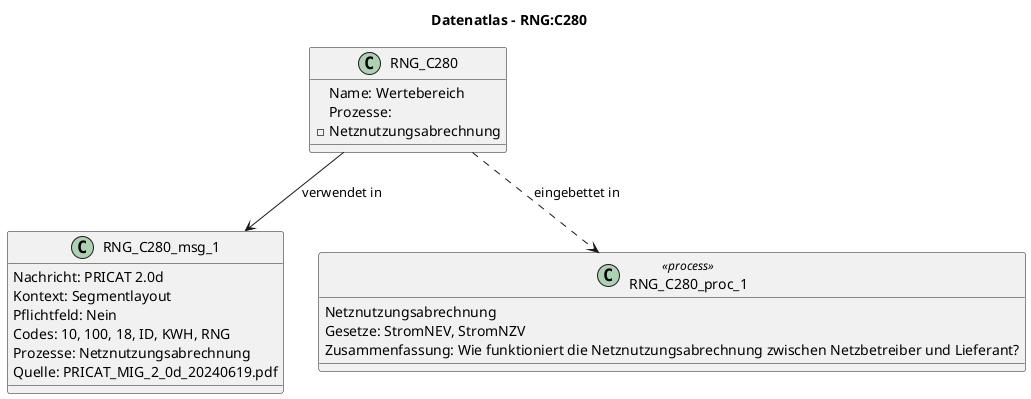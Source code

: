 @startuml
title Datenatlas – RNG:C280
class RNG_C280 {
  Name: Wertebereich
  Prozesse:
    - Netznutzungsabrechnung
}
class RNG_C280_msg_1 {
  Nachricht: PRICAT 2.0d
  Kontext: Segmentlayout
  Pflichtfeld: Nein
  Codes: 10, 100, 18, ID, KWH, RNG
  Prozesse: Netznutzungsabrechnung
  Quelle: PRICAT_MIG_2_0d_20240619.pdf
}
RNG_C280 --> RNG_C280_msg_1 : verwendet in
class RNG_C280_proc_1 <<process>> {
  Netznutzungsabrechnung
  Gesetze: StromNEV, StromNZV
  Zusammenfassung: Wie funktioniert die Netznutzungsabrechnung zwischen Netzbetreiber und Lieferant?
}
RNG_C280 ..> RNG_C280_proc_1 : eingebettet in
@enduml